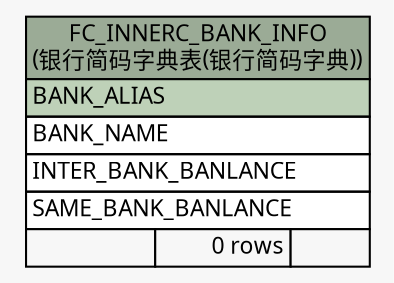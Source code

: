 // dot 2.26.0 on Linux 2.6.32-504.3.3.el6.x86_64
// SchemaSpy rev Unknown
digraph "FC_INNERC_BANK_INFO" {
  graph [
    rankdir="RL"
    bgcolor="#f7f7f7"
    nodesep="0.18"
    ranksep="0.46"
    fontname="Microsoft YaHei"
    fontsize="11"
  ];
  node [
    fontname="Microsoft YaHei"
    fontsize="11"
    shape="plaintext"
  ];
  edge [
    arrowsize="0.8"
  ];
  "FC_INNERC_BANK_INFO" [
    label=<
    <TABLE BORDER="0" CELLBORDER="1" CELLSPACING="0" BGCOLOR="#ffffff">
      <TR><TD COLSPAN="3" BGCOLOR="#9bab96" ALIGN="CENTER">FC_INNERC_BANK_INFO<br/>(银行简码字典表(银行简码字典))</TD></TR>
      <TR><TD PORT="BANK_ALIAS" COLSPAN="3" BGCOLOR="#bed1b8" ALIGN="LEFT">BANK_ALIAS</TD></TR>
      <TR><TD PORT="BANK_NAME" COLSPAN="3" ALIGN="LEFT">BANK_NAME</TD></TR>
      <TR><TD PORT="INTER_BANK_BANLANCE" COLSPAN="3" ALIGN="LEFT">INTER_BANK_BANLANCE</TD></TR>
      <TR><TD PORT="SAME_BANK_BANLANCE" COLSPAN="3" ALIGN="LEFT">SAME_BANK_BANLANCE</TD></TR>
      <TR><TD ALIGN="LEFT" BGCOLOR="#f7f7f7">  </TD><TD ALIGN="RIGHT" BGCOLOR="#f7f7f7">0 rows</TD><TD ALIGN="RIGHT" BGCOLOR="#f7f7f7">  </TD></TR>
    </TABLE>>
    URL="tables/FC_INNERC_BANK_INFO.html"
    tooltip="FC_INNERC_BANK_INFO"
  ];
}
